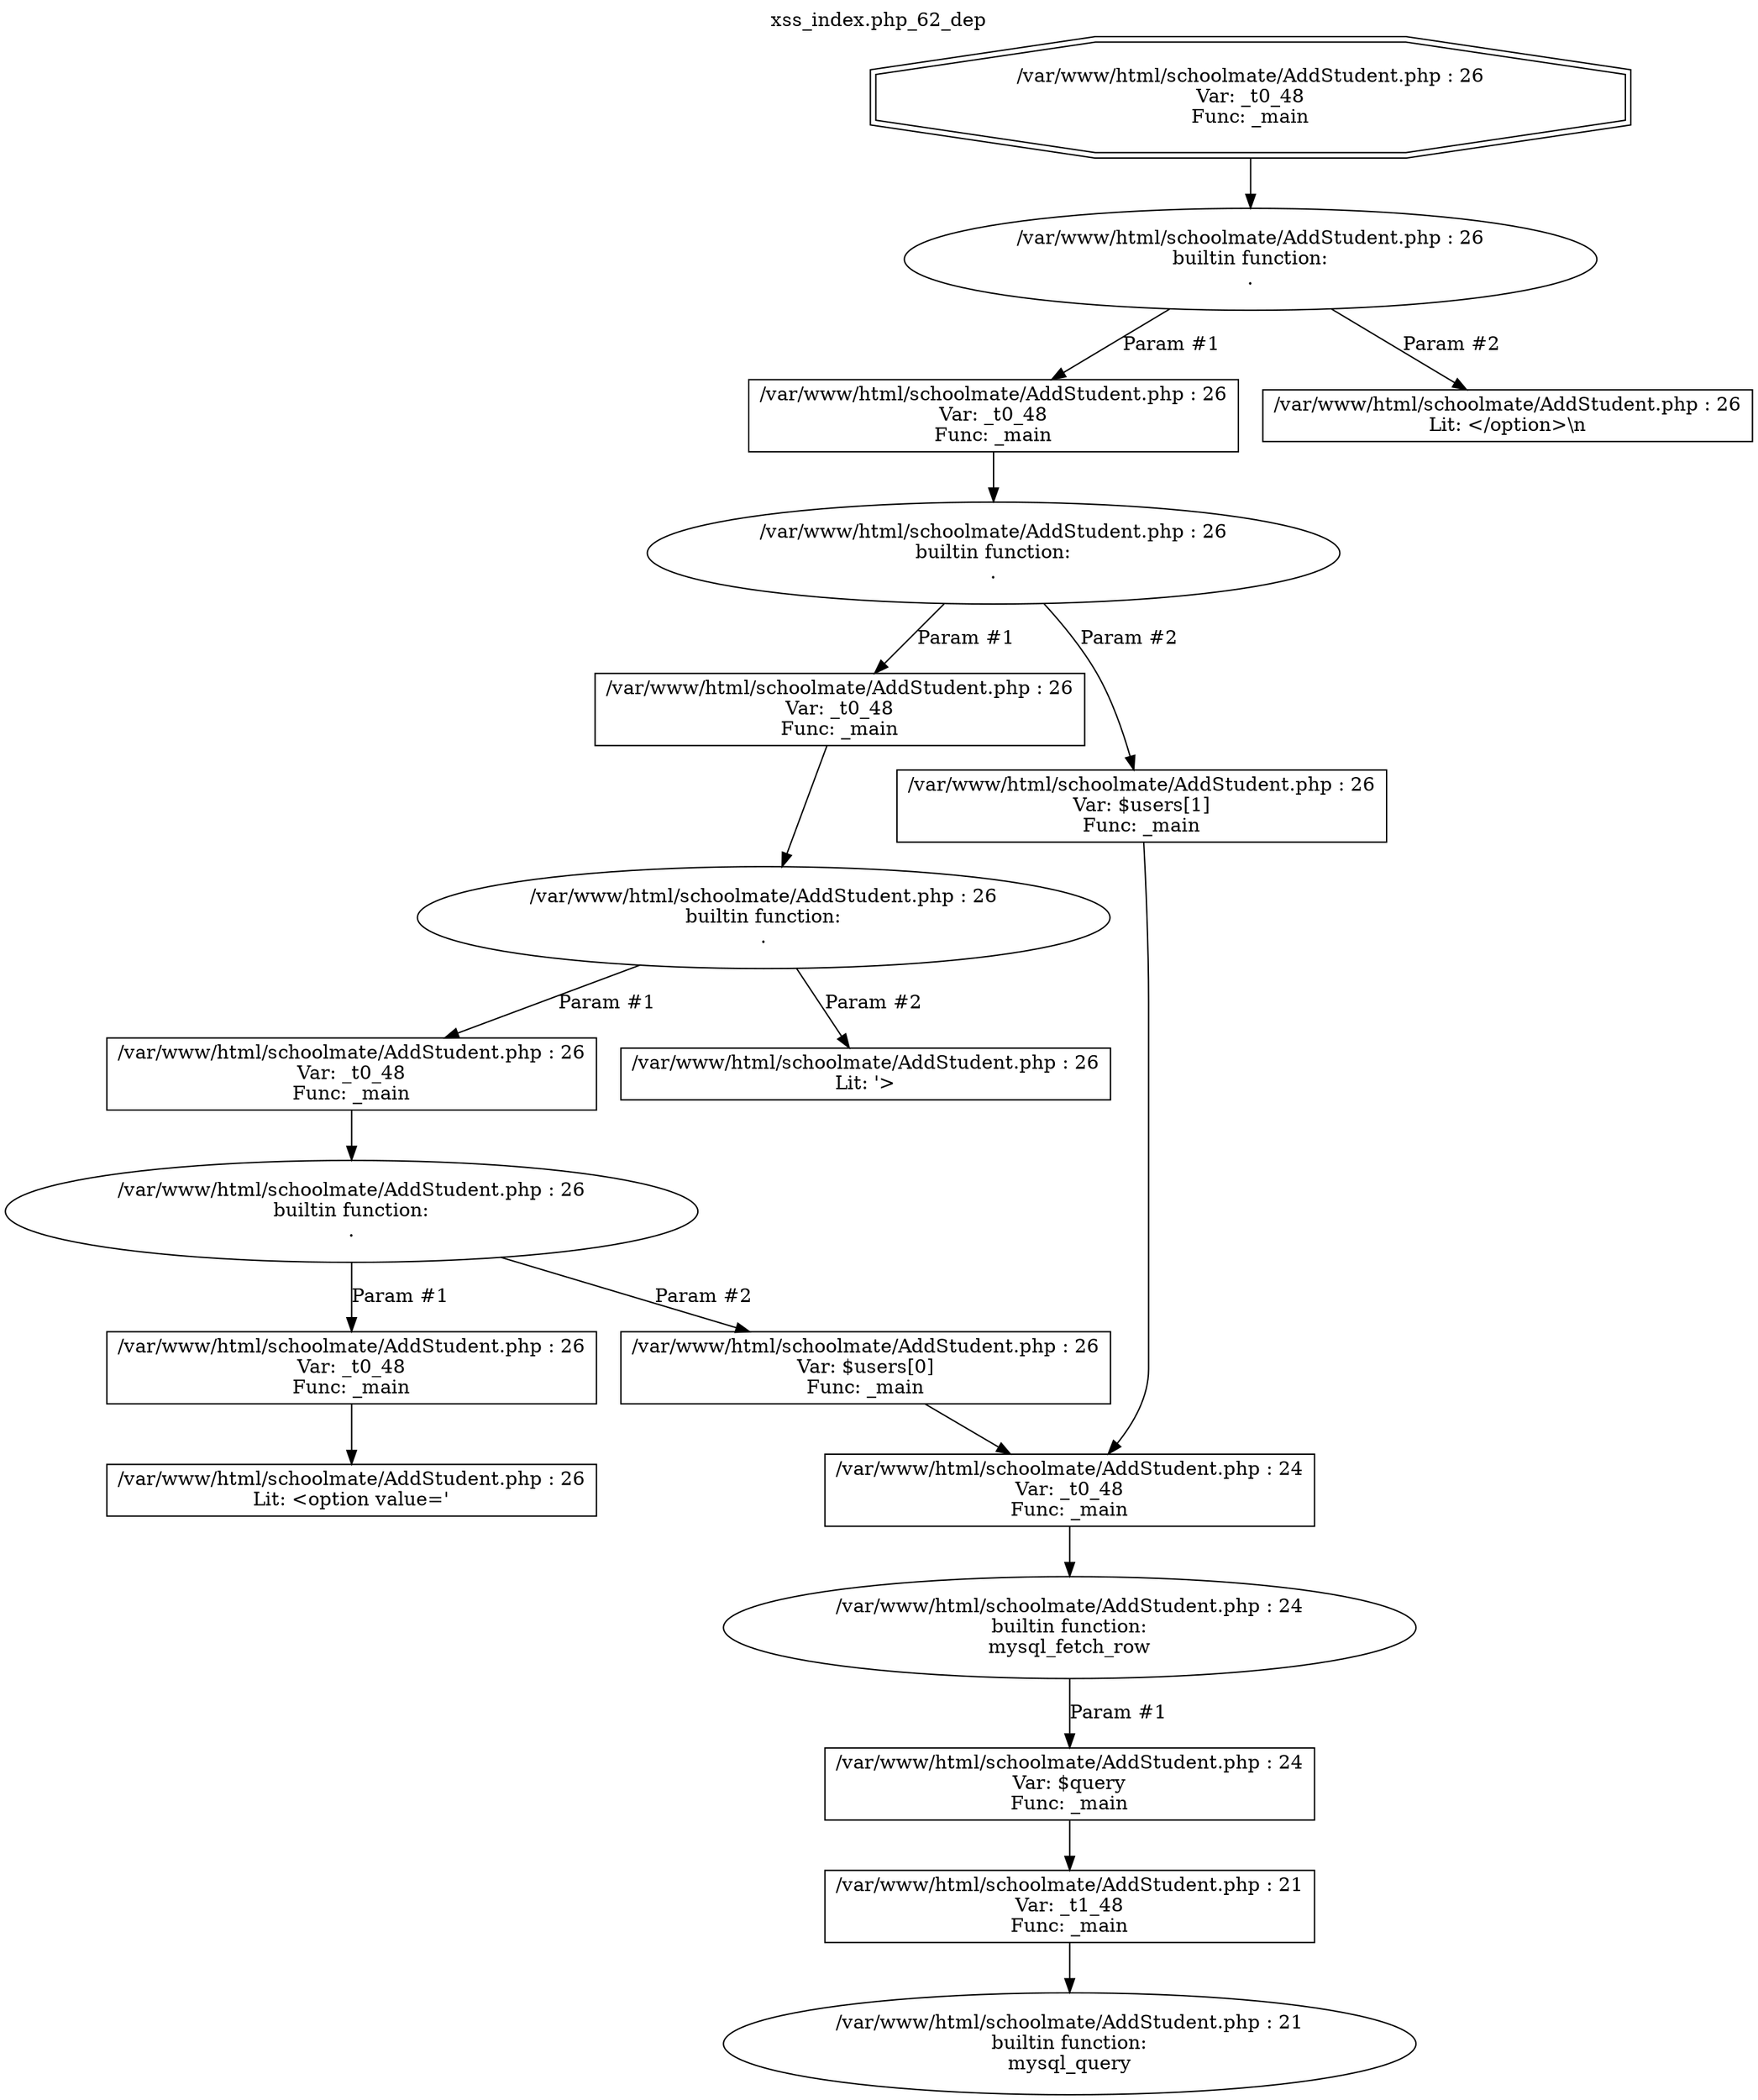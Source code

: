 digraph cfg {
  label="xss_index.php_62_dep";
  labelloc=t;
  n1 [shape=doubleoctagon, label="/var/www/html/schoolmate/AddStudent.php : 26\nVar: _t0_48\nFunc: _main\n"];
  n2 [shape=ellipse, label="/var/www/html/schoolmate/AddStudent.php : 26\nbuiltin function:\n.\n"];
  n3 [shape=box, label="/var/www/html/schoolmate/AddStudent.php : 26\nVar: _t0_48\nFunc: _main\n"];
  n4 [shape=ellipse, label="/var/www/html/schoolmate/AddStudent.php : 26\nbuiltin function:\n.\n"];
  n5 [shape=box, label="/var/www/html/schoolmate/AddStudent.php : 26\nVar: _t0_48\nFunc: _main\n"];
  n6 [shape=ellipse, label="/var/www/html/schoolmate/AddStudent.php : 26\nbuiltin function:\n.\n"];
  n7 [shape=box, label="/var/www/html/schoolmate/AddStudent.php : 26\nVar: _t0_48\nFunc: _main\n"];
  n8 [shape=ellipse, label="/var/www/html/schoolmate/AddStudent.php : 26\nbuiltin function:\n.\n"];
  n9 [shape=box, label="/var/www/html/schoolmate/AddStudent.php : 26\nVar: _t0_48\nFunc: _main\n"];
  n10 [shape=box, label="/var/www/html/schoolmate/AddStudent.php : 26\nLit: <option value='\n"];
  n11 [shape=box, label="/var/www/html/schoolmate/AddStudent.php : 26\nVar: $users[0]\nFunc: _main\n"];
  n12 [shape=box, label="/var/www/html/schoolmate/AddStudent.php : 24\nVar: _t0_48\nFunc: _main\n"];
  n13 [shape=ellipse, label="/var/www/html/schoolmate/AddStudent.php : 24\nbuiltin function:\nmysql_fetch_row\n"];
  n14 [shape=box, label="/var/www/html/schoolmate/AddStudent.php : 24\nVar: $query\nFunc: _main\n"];
  n15 [shape=box, label="/var/www/html/schoolmate/AddStudent.php : 21\nVar: _t1_48\nFunc: _main\n"];
  n16 [shape=ellipse, label="/var/www/html/schoolmate/AddStudent.php : 21\nbuiltin function:\nmysql_query\n"];
  n17 [shape=box, label="/var/www/html/schoolmate/AddStudent.php : 26\nLit: '>\n"];
  n18 [shape=box, label="/var/www/html/schoolmate/AddStudent.php : 26\nVar: $users[1]\nFunc: _main\n"];
  n19 [shape=box, label="/var/www/html/schoolmate/AddStudent.php : 26\nLit: </option>\\n\n"];
  n1 -> n2;
  n3 -> n4;
  n5 -> n6;
  n7 -> n8;
  n9 -> n10;
  n8 -> n9[label="Param #1"];
  n8 -> n11[label="Param #2"];
  n12 -> n13;
  n15 -> n16;
  n14 -> n15;
  n13 -> n14[label="Param #1"];
  n11 -> n12;
  n6 -> n7[label="Param #1"];
  n6 -> n17[label="Param #2"];
  n4 -> n5[label="Param #1"];
  n4 -> n18[label="Param #2"];
  n18 -> n12;
  n2 -> n3[label="Param #1"];
  n2 -> n19[label="Param #2"];
}
